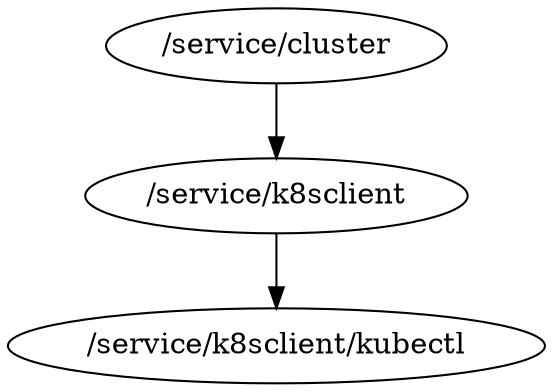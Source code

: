 digraph packages {
	"/service/cluster" -> "/service/k8sclient";
	"/service/k8sclient" -> "/service/k8sclient/kubectl";
}
